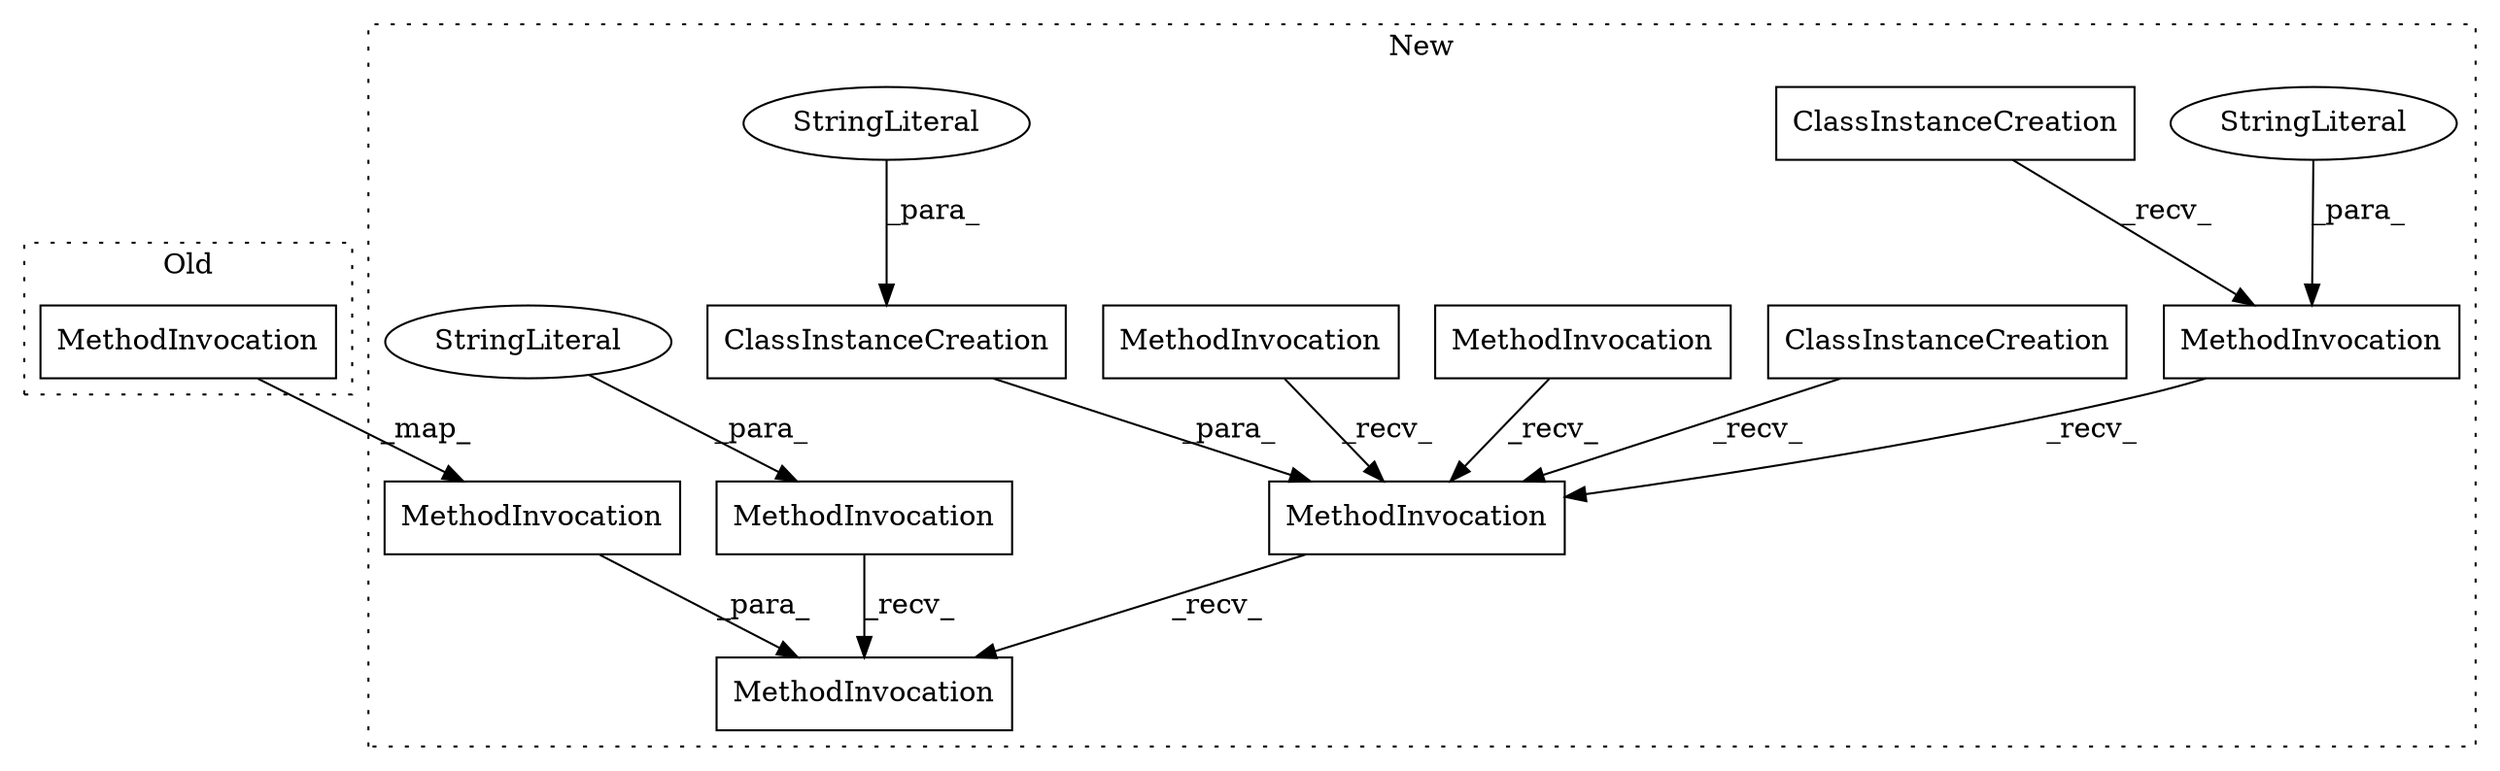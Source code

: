 digraph G {
subgraph cluster0 {
10 [label="MethodInvocation" a="32" s="6321,6415" l="13,1" shape="box"];
label = "Old";
style="dotted";
}
subgraph cluster1 {
1 [label="ClassInstanceCreation" a="14" s="6203,6233" l="9,1" shape="box"];
2 [label="ClassInstanceCreation" a="14" s="6641,6665" l="9,1" shape="box"];
3 [label="ClassInstanceCreation" a="14" s="6375,6403" l="9,1" shape="box"];
4 [label="MethodInvocation" a="32" s="7009,7103" l="13,1" shape="box"];
5 [label="MethodInvocation" a="32" s="6637,6696" l="4,1" shape="box"];
6 [label="MethodInvocation" a="32" s="6151,6179" l="13,1" shape="box"];
7 [label="MethodInvocation" a="32" s="6405,6437" l="13,1" shape="box"];
8 [label="MethodInvocation" a="32" s="6969,7104" l="4,1" shape="box"];
9 [label="MethodInvocation" a="32" s="6578,6617" l="13,1" shape="box"];
11 [label="MethodInvocation" a="32" s="6753,6789" l="13,1" shape="box"];
12 [label="StringLiteral" a="45" s="6650" l="15" shape="ellipse"];
13 [label="StringLiteral" a="45" s="6766" l="23" shape="ellipse"];
14 [label="StringLiteral" a="45" s="6418" l="19" shape="ellipse"];
label = "New";
style="dotted";
}
1 -> 5 [label="_recv_"];
2 -> 5 [label="_para_"];
3 -> 7 [label="_recv_"];
4 -> 8 [label="_para_"];
5 -> 8 [label="_recv_"];
6 -> 5 [label="_recv_"];
7 -> 5 [label="_recv_"];
9 -> 5 [label="_recv_"];
10 -> 4 [label="_map_"];
11 -> 8 [label="_recv_"];
12 -> 2 [label="_para_"];
13 -> 11 [label="_para_"];
14 -> 7 [label="_para_"];
}